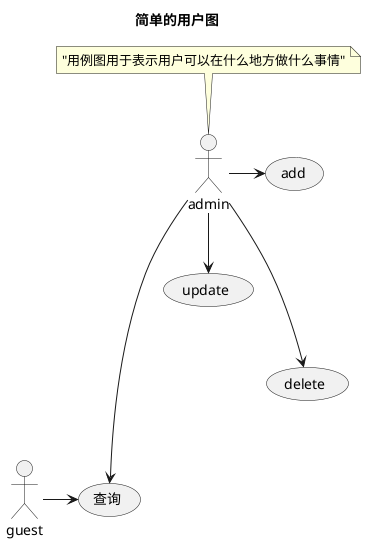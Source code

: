 @startuml

title 简单的用户图

:admin: as a
note top of a: "用例图用于表示用户可以在什么地方做什么事情"
:guest: as g
(add)
(update)
(查询)
(delete)

a -> (add)
a --> (update)
a ---> (delete)
a ----> (查询)
g -> (查询)
@enduml


@startuml

title 简单的类图

class reader{
    name
    phone
    address
    read() 
    borrow()
}

class book{
    bookName
    autor
    price
    pubishDate
    isBorowed()
}

reader -> book

@enduml

@startuml
title 类图例子2

class person{
    - age: int
    - address: string
    - name: string
    - id: int
    + changeString(name: string)
    + incraseAge(): int
}

class Computer{
    - model
    - date
    + userComputer():void
}

person -> Computer : 这是一个关联关系
@enduml


@startuml

class parent

class child1

class child2

child2 -left|> parent: 这是一个继承关系
child1 -right|> parent: 注意方向别画反了
@enduml

@startuml

object tom
object dell
object apple

tom - dell
tom - apple
@enduml

